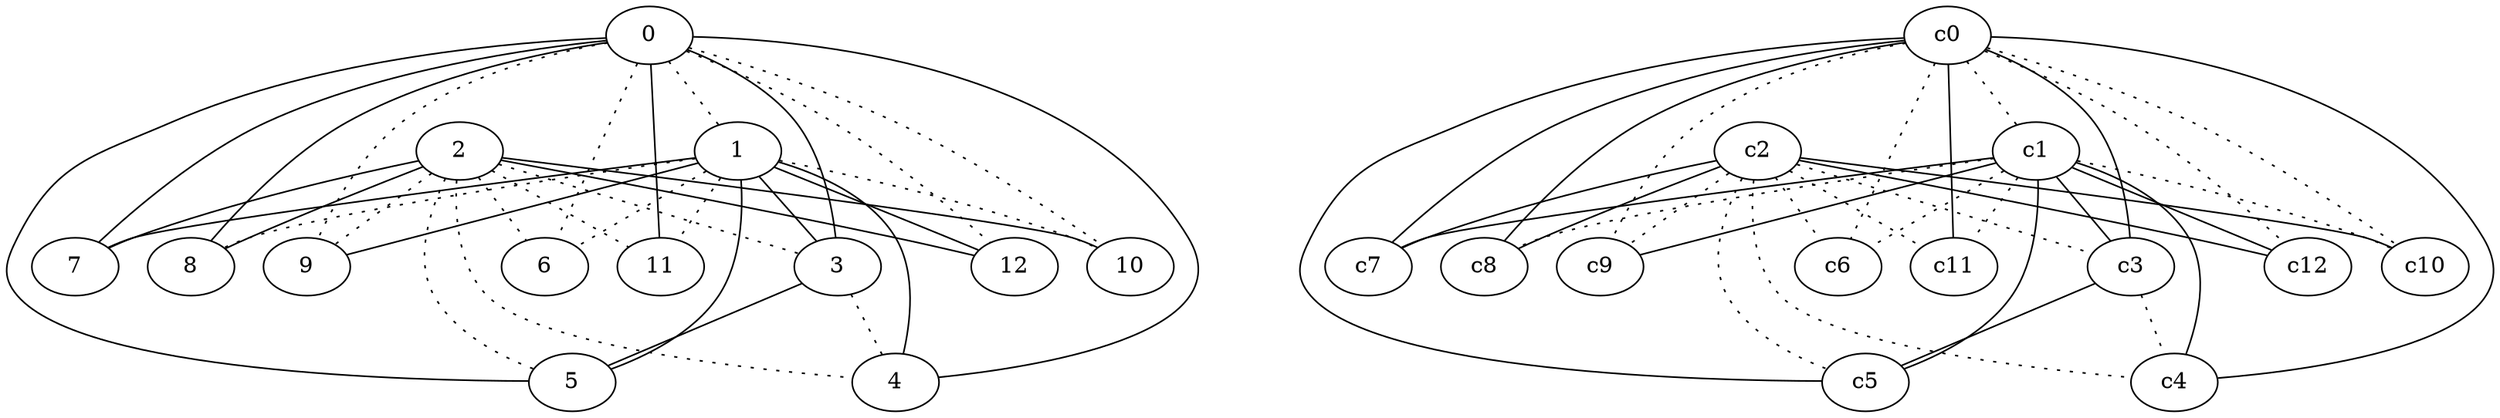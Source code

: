 graph {
a0[label=0];
a1[label=1];
a2[label=2];
a3[label=3];
a4[label=4];
a5[label=5];
a6[label=6];
a7[label=7];
a8[label=8];
a9[label=9];
a10[label=10];
a11[label=11];
a12[label=12];
a0 -- a1 [style=dotted];
a0 -- a3;
a0 -- a4;
a0 -- a5;
a0 -- a6 [style=dotted];
a0 -- a7;
a0 -- a8;
a0 -- a9 [style=dotted];
a0 -- a10 [style=dotted];
a0 -- a11;
a0 -- a12 [style=dotted];
a1 -- a3;
a1 -- a4;
a1 -- a5;
a1 -- a6 [style=dotted];
a1 -- a7;
a1 -- a8 [style=dotted];
a1 -- a9;
a1 -- a10 [style=dotted];
a1 -- a11 [style=dotted];
a1 -- a12;
a2 -- a3 [style=dotted];
a2 -- a4 [style=dotted];
a2 -- a5 [style=dotted];
a2 -- a6 [style=dotted];
a2 -- a7;
a2 -- a8;
a2 -- a9 [style=dotted];
a2 -- a10;
a2 -- a11 [style=dotted];
a2 -- a12;
a3 -- a4 [style=dotted];
a3 -- a5;
c0 -- c1 [style=dotted];
c0 -- c3;
c0 -- c4;
c0 -- c5;
c0 -- c6 [style=dotted];
c0 -- c7;
c0 -- c8;
c0 -- c9 [style=dotted];
c0 -- c10 [style=dotted];
c0 -- c11;
c0 -- c12 [style=dotted];
c1 -- c3;
c1 -- c4;
c1 -- c5;
c1 -- c6 [style=dotted];
c1 -- c7;
c1 -- c8 [style=dotted];
c1 -- c9;
c1 -- c10 [style=dotted];
c1 -- c11 [style=dotted];
c1 -- c12;
c2 -- c3 [style=dotted];
c2 -- c4 [style=dotted];
c2 -- c5 [style=dotted];
c2 -- c6 [style=dotted];
c2 -- c7;
c2 -- c8;
c2 -- c9 [style=dotted];
c2 -- c10;
c2 -- c11 [style=dotted];
c2 -- c12;
c3 -- c4 [style=dotted];
c3 -- c5;
}
